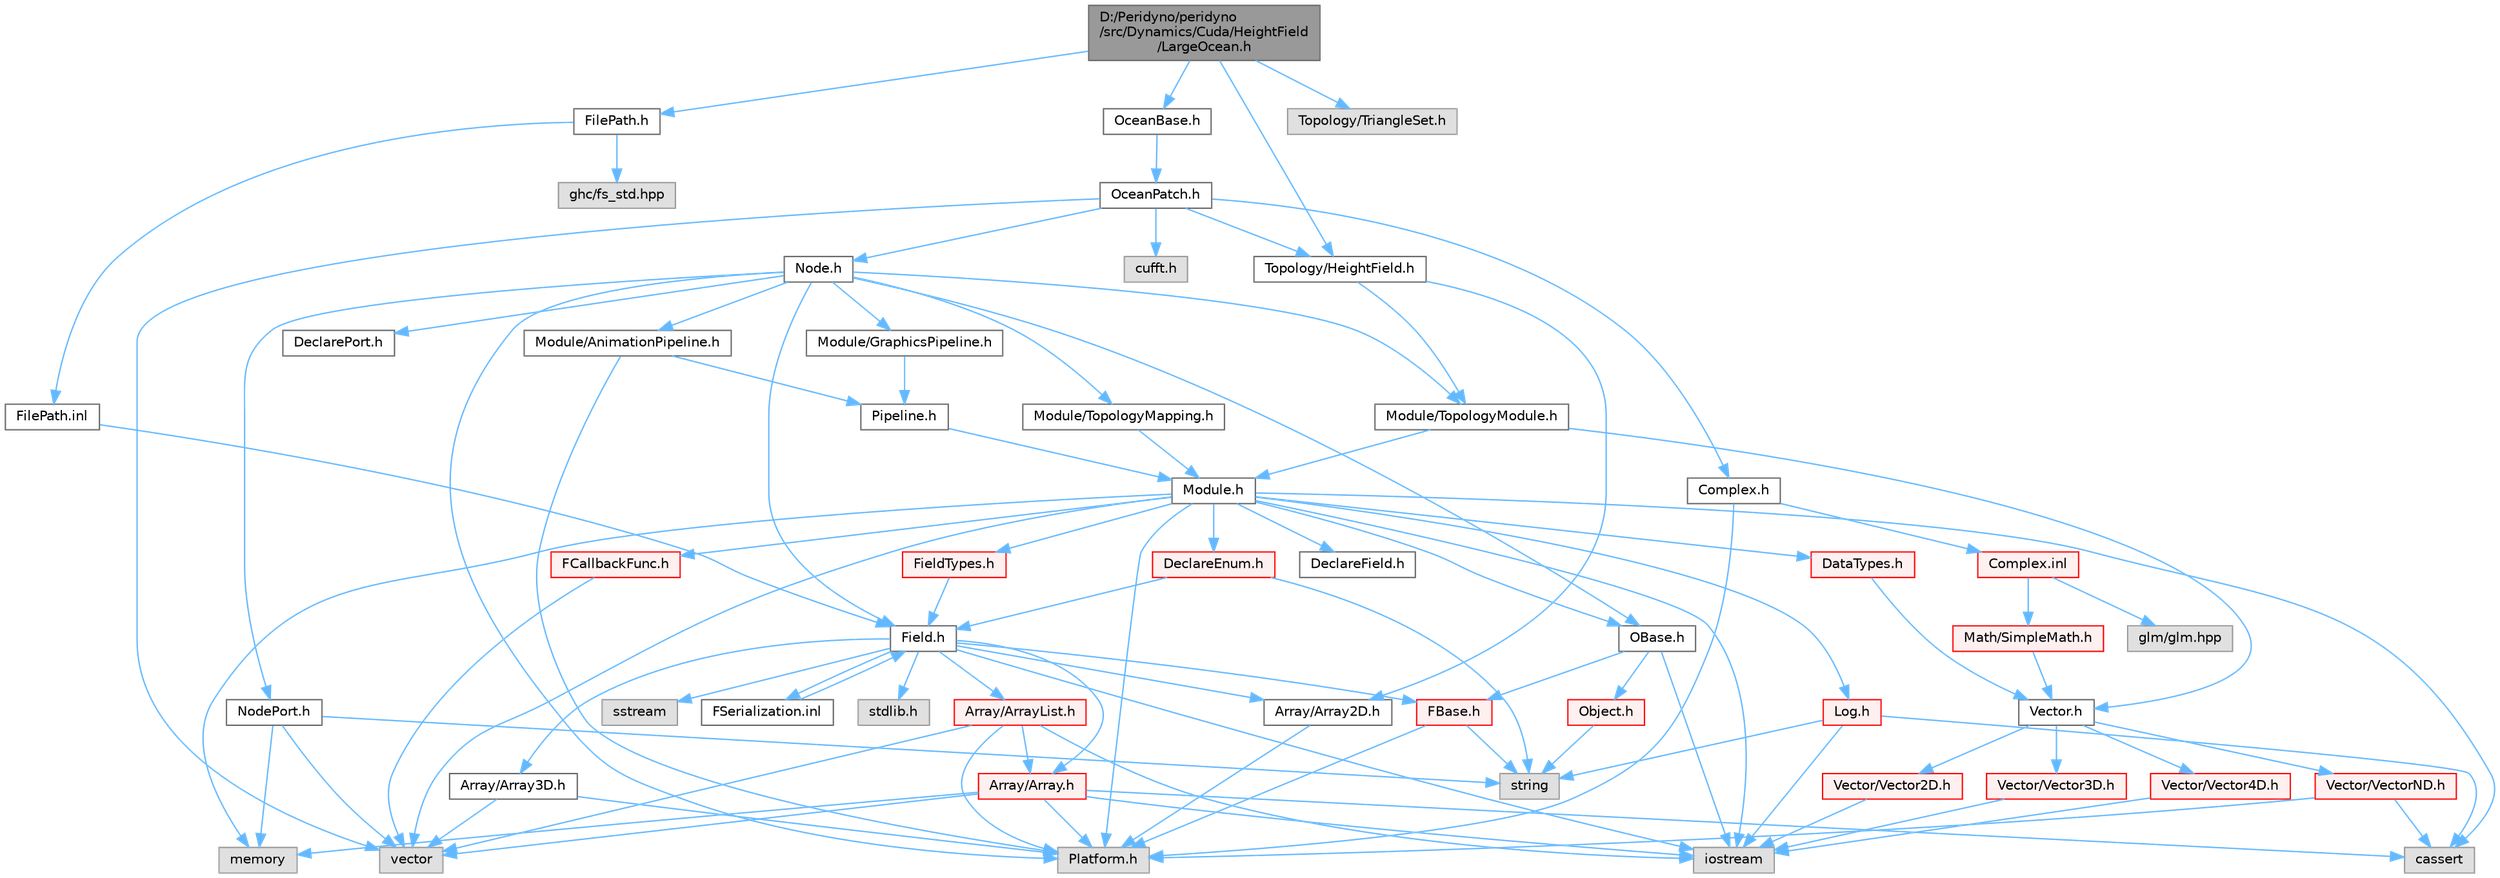 digraph "D:/Peridyno/peridyno/src/Dynamics/Cuda/HeightField/LargeOcean.h"
{
 // LATEX_PDF_SIZE
  bgcolor="transparent";
  edge [fontname=Helvetica,fontsize=10,labelfontname=Helvetica,labelfontsize=10];
  node [fontname=Helvetica,fontsize=10,shape=box,height=0.2,width=0.4];
  Node1 [id="Node000001",label="D:/Peridyno/peridyno\l/src/Dynamics/Cuda/HeightField\l/LargeOcean.h",height=0.2,width=0.4,color="gray40", fillcolor="grey60", style="filled", fontcolor="black",tooltip=" "];
  Node1 -> Node2 [id="edge1_Node000001_Node000002",color="steelblue1",style="solid",tooltip=" "];
  Node2 [id="Node000002",label="OceanBase.h",height=0.2,width=0.4,color="grey40", fillcolor="white", style="filled",URL="$_ocean_base_8h.html",tooltip=" "];
  Node2 -> Node3 [id="edge2_Node000002_Node000003",color="steelblue1",style="solid",tooltip=" "];
  Node3 [id="Node000003",label="OceanPatch.h",height=0.2,width=0.4,color="grey40", fillcolor="white", style="filled",URL="$_ocean_patch_8h.html",tooltip=" "];
  Node3 -> Node4 [id="edge3_Node000003_Node000004",color="steelblue1",style="solid",tooltip=" "];
  Node4 [id="Node000004",label="cufft.h",height=0.2,width=0.4,color="grey60", fillcolor="#E0E0E0", style="filled",tooltip=" "];
  Node3 -> Node5 [id="edge4_Node000003_Node000005",color="steelblue1",style="solid",tooltip=" "];
  Node5 [id="Node000005",label="vector",height=0.2,width=0.4,color="grey60", fillcolor="#E0E0E0", style="filled",tooltip=" "];
  Node3 -> Node6 [id="edge5_Node000003_Node000006",color="steelblue1",style="solid",tooltip=" "];
  Node6 [id="Node000006",label="Node.h",height=0.2,width=0.4,color="grey40", fillcolor="white", style="filled",URL="$_node_8h.html",tooltip=" "];
  Node6 -> Node7 [id="edge6_Node000006_Node000007",color="steelblue1",style="solid",tooltip=" "];
  Node7 [id="Node000007",label="OBase.h",height=0.2,width=0.4,color="grey40", fillcolor="white", style="filled",URL="$_o_base_8h.html",tooltip=" "];
  Node7 -> Node8 [id="edge7_Node000007_Node000008",color="steelblue1",style="solid",tooltip=" "];
  Node8 [id="Node000008",label="iostream",height=0.2,width=0.4,color="grey60", fillcolor="#E0E0E0", style="filled",tooltip=" "];
  Node7 -> Node9 [id="edge8_Node000007_Node000009",color="steelblue1",style="solid",tooltip=" "];
  Node9 [id="Node000009",label="FBase.h",height=0.2,width=0.4,color="red", fillcolor="#FFF0F0", style="filled",URL="$_f_base_8h.html",tooltip=" "];
  Node9 -> Node10 [id="edge9_Node000009_Node000010",color="steelblue1",style="solid",tooltip=" "];
  Node10 [id="Node000010",label="Platform.h",height=0.2,width=0.4,color="grey60", fillcolor="#E0E0E0", style="filled",tooltip=" "];
  Node9 -> Node13 [id="edge10_Node000009_Node000013",color="steelblue1",style="solid",tooltip=" "];
  Node13 [id="Node000013",label="string",height=0.2,width=0.4,color="grey60", fillcolor="#E0E0E0", style="filled",tooltip=" "];
  Node7 -> Node16 [id="edge11_Node000007_Node000016",color="steelblue1",style="solid",tooltip=" "];
  Node16 [id="Node000016",label="Object.h",height=0.2,width=0.4,color="red", fillcolor="#FFF0F0", style="filled",URL="$_object_8h.html",tooltip=" "];
  Node16 -> Node13 [id="edge12_Node000016_Node000013",color="steelblue1",style="solid",tooltip=" "];
  Node6 -> Node19 [id="edge13_Node000006_Node000019",color="steelblue1",style="solid",tooltip=" "];
  Node19 [id="Node000019",label="Field.h",height=0.2,width=0.4,color="grey40", fillcolor="white", style="filled",URL="$_field_8h.html",tooltip=" "];
  Node19 -> Node8 [id="edge14_Node000019_Node000008",color="steelblue1",style="solid",tooltip=" "];
  Node19 -> Node20 [id="edge15_Node000019_Node000020",color="steelblue1",style="solid",tooltip=" "];
  Node20 [id="Node000020",label="stdlib.h",height=0.2,width=0.4,color="grey60", fillcolor="#E0E0E0", style="filled",tooltip=" "];
  Node19 -> Node21 [id="edge16_Node000019_Node000021",color="steelblue1",style="solid",tooltip=" "];
  Node21 [id="Node000021",label="sstream",height=0.2,width=0.4,color="grey60", fillcolor="#E0E0E0", style="filled",tooltip=" "];
  Node19 -> Node9 [id="edge17_Node000019_Node000009",color="steelblue1",style="solid",tooltip=" "];
  Node19 -> Node22 [id="edge18_Node000019_Node000022",color="steelblue1",style="solid",tooltip=" "];
  Node22 [id="Node000022",label="Array/Array.h",height=0.2,width=0.4,color="red", fillcolor="#FFF0F0", style="filled",URL="$_array_8h.html",tooltip=" "];
  Node22 -> Node10 [id="edge19_Node000022_Node000010",color="steelblue1",style="solid",tooltip=" "];
  Node22 -> Node23 [id="edge20_Node000022_Node000023",color="steelblue1",style="solid",tooltip=" "];
  Node23 [id="Node000023",label="cassert",height=0.2,width=0.4,color="grey60", fillcolor="#E0E0E0", style="filled",tooltip=" "];
  Node22 -> Node5 [id="edge21_Node000022_Node000005",color="steelblue1",style="solid",tooltip=" "];
  Node22 -> Node8 [id="edge22_Node000022_Node000008",color="steelblue1",style="solid",tooltip=" "];
  Node22 -> Node25 [id="edge23_Node000022_Node000025",color="steelblue1",style="solid",tooltip=" "];
  Node25 [id="Node000025",label="memory",height=0.2,width=0.4,color="grey60", fillcolor="#E0E0E0", style="filled",tooltip=" "];
  Node19 -> Node27 [id="edge24_Node000019_Node000027",color="steelblue1",style="solid",tooltip=" "];
  Node27 [id="Node000027",label="Array/Array2D.h",height=0.2,width=0.4,color="grey40", fillcolor="white", style="filled",URL="$_array2_d_8h.html",tooltip=" "];
  Node27 -> Node10 [id="edge25_Node000027_Node000010",color="steelblue1",style="solid",tooltip=" "];
  Node19 -> Node28 [id="edge26_Node000019_Node000028",color="steelblue1",style="solid",tooltip=" "];
  Node28 [id="Node000028",label="Array/Array3D.h",height=0.2,width=0.4,color="grey40", fillcolor="white", style="filled",URL="$_array3_d_8h.html",tooltip=" "];
  Node28 -> Node10 [id="edge27_Node000028_Node000010",color="steelblue1",style="solid",tooltip=" "];
  Node28 -> Node5 [id="edge28_Node000028_Node000005",color="steelblue1",style="solid",tooltip=" "];
  Node19 -> Node29 [id="edge29_Node000019_Node000029",color="steelblue1",style="solid",tooltip=" "];
  Node29 [id="Node000029",label="Array/ArrayList.h",height=0.2,width=0.4,color="red", fillcolor="#FFF0F0", style="filled",URL="$_array_list_8h.html",tooltip=" "];
  Node29 -> Node5 [id="edge30_Node000029_Node000005",color="steelblue1",style="solid",tooltip=" "];
  Node29 -> Node8 [id="edge31_Node000029_Node000008",color="steelblue1",style="solid",tooltip=" "];
  Node29 -> Node10 [id="edge32_Node000029_Node000010",color="steelblue1",style="solid",tooltip=" "];
  Node29 -> Node22 [id="edge33_Node000029_Node000022",color="steelblue1",style="solid",tooltip=" "];
  Node19 -> Node70 [id="edge34_Node000019_Node000070",color="steelblue1",style="solid",tooltip=" "];
  Node70 [id="Node000070",label="FSerialization.inl",height=0.2,width=0.4,color="grey40", fillcolor="white", style="filled",URL="$_f_serialization_8inl.html",tooltip=" "];
  Node70 -> Node19 [id="edge35_Node000070_Node000019",color="steelblue1",style="solid",tooltip=" "];
  Node6 -> Node10 [id="edge36_Node000006_Node000010",color="steelblue1",style="solid",tooltip=" "];
  Node6 -> Node71 [id="edge37_Node000006_Node000071",color="steelblue1",style="solid",tooltip=" "];
  Node71 [id="Node000071",label="DeclarePort.h",height=0.2,width=0.4,color="grey40", fillcolor="white", style="filled",URL="$_declare_port_8h.html",tooltip=" "];
  Node6 -> Node72 [id="edge38_Node000006_Node000072",color="steelblue1",style="solid",tooltip=" "];
  Node72 [id="Node000072",label="NodePort.h",height=0.2,width=0.4,color="grey40", fillcolor="white", style="filled",URL="$_node_port_8h.html",tooltip=" "];
  Node72 -> Node13 [id="edge39_Node000072_Node000013",color="steelblue1",style="solid",tooltip=" "];
  Node72 -> Node5 [id="edge40_Node000072_Node000005",color="steelblue1",style="solid",tooltip=" "];
  Node72 -> Node25 [id="edge41_Node000072_Node000025",color="steelblue1",style="solid",tooltip=" "];
  Node6 -> Node73 [id="edge42_Node000006_Node000073",color="steelblue1",style="solid",tooltip=" "];
  Node73 [id="Node000073",label="Module/TopologyModule.h",height=0.2,width=0.4,color="grey40", fillcolor="white", style="filled",URL="$_topology_module_8h.html",tooltip=" "];
  Node73 -> Node34 [id="edge43_Node000073_Node000034",color="steelblue1",style="solid",tooltip=" "];
  Node34 [id="Node000034",label="Vector.h",height=0.2,width=0.4,color="grey40", fillcolor="white", style="filled",URL="$_vector_8h.html",tooltip=" "];
  Node34 -> Node35 [id="edge44_Node000034_Node000035",color="steelblue1",style="solid",tooltip=" "];
  Node35 [id="Node000035",label="Vector/Vector2D.h",height=0.2,width=0.4,color="red", fillcolor="#FFF0F0", style="filled",URL="$_vector2_d_8h.html",tooltip=" "];
  Node35 -> Node8 [id="edge45_Node000035_Node000008",color="steelblue1",style="solid",tooltip=" "];
  Node34 -> Node41 [id="edge46_Node000034_Node000041",color="steelblue1",style="solid",tooltip=" "];
  Node41 [id="Node000041",label="Vector/Vector3D.h",height=0.2,width=0.4,color="red", fillcolor="#FFF0F0", style="filled",URL="$_vector3_d_8h.html",tooltip=" "];
  Node41 -> Node8 [id="edge47_Node000041_Node000008",color="steelblue1",style="solid",tooltip=" "];
  Node34 -> Node44 [id="edge48_Node000034_Node000044",color="steelblue1",style="solid",tooltip=" "];
  Node44 [id="Node000044",label="Vector/Vector4D.h",height=0.2,width=0.4,color="red", fillcolor="#FFF0F0", style="filled",URL="$_vector4_d_8h.html",tooltip=" "];
  Node44 -> Node8 [id="edge49_Node000044_Node000008",color="steelblue1",style="solid",tooltip=" "];
  Node34 -> Node47 [id="edge50_Node000034_Node000047",color="steelblue1",style="solid",tooltip=" "];
  Node47 [id="Node000047",label="Vector/VectorND.h",height=0.2,width=0.4,color="red", fillcolor="#FFF0F0", style="filled",URL="$_vector_n_d_8h.html",tooltip=" "];
  Node47 -> Node23 [id="edge51_Node000047_Node000023",color="steelblue1",style="solid",tooltip=" "];
  Node47 -> Node10 [id="edge52_Node000047_Node000010",color="steelblue1",style="solid",tooltip=" "];
  Node73 -> Node74 [id="edge53_Node000073_Node000074",color="steelblue1",style="solid",tooltip=" "];
  Node74 [id="Node000074",label="Module.h",height=0.2,width=0.4,color="grey40", fillcolor="white", style="filled",URL="$_module_8h.html",tooltip=" "];
  Node74 -> Node10 [id="edge54_Node000074_Node000010",color="steelblue1",style="solid",tooltip=" "];
  Node74 -> Node25 [id="edge55_Node000074_Node000025",color="steelblue1",style="solid",tooltip=" "];
  Node74 -> Node5 [id="edge56_Node000074_Node000005",color="steelblue1",style="solid",tooltip=" "];
  Node74 -> Node23 [id="edge57_Node000074_Node000023",color="steelblue1",style="solid",tooltip=" "];
  Node74 -> Node8 [id="edge58_Node000074_Node000008",color="steelblue1",style="solid",tooltip=" "];
  Node74 -> Node7 [id="edge59_Node000074_Node000007",color="steelblue1",style="solid",tooltip=" "];
  Node74 -> Node75 [id="edge60_Node000074_Node000075",color="steelblue1",style="solid",tooltip=" "];
  Node75 [id="Node000075",label="Log.h",height=0.2,width=0.4,color="red", fillcolor="#FFF0F0", style="filled",URL="$_log_8h.html",tooltip=" "];
  Node75 -> Node13 [id="edge61_Node000075_Node000013",color="steelblue1",style="solid",tooltip=" "];
  Node75 -> Node8 [id="edge62_Node000075_Node000008",color="steelblue1",style="solid",tooltip=" "];
  Node75 -> Node23 [id="edge63_Node000075_Node000023",color="steelblue1",style="solid",tooltip=" "];
  Node74 -> Node84 [id="edge64_Node000074_Node000084",color="steelblue1",style="solid",tooltip=" "];
  Node84 [id="Node000084",label="DataTypes.h",height=0.2,width=0.4,color="red", fillcolor="#FFF0F0", style="filled",URL="$_data_types_8h.html",tooltip=" "];
  Node84 -> Node34 [id="edge65_Node000084_Node000034",color="steelblue1",style="solid",tooltip=" "];
  Node74 -> Node89 [id="edge66_Node000074_Node000089",color="steelblue1",style="solid",tooltip=" "];
  Node89 [id="Node000089",label="DeclareEnum.h",height=0.2,width=0.4,color="red", fillcolor="#FFF0F0", style="filled",URL="$_declare_enum_8h.html",tooltip=" "];
  Node89 -> Node13 [id="edge67_Node000089_Node000013",color="steelblue1",style="solid",tooltip=" "];
  Node89 -> Node19 [id="edge68_Node000089_Node000019",color="steelblue1",style="solid",tooltip=" "];
  Node74 -> Node90 [id="edge69_Node000074_Node000090",color="steelblue1",style="solid",tooltip=" "];
  Node90 [id="Node000090",label="DeclareField.h",height=0.2,width=0.4,color="grey40", fillcolor="white", style="filled",URL="$_declare_field_8h.html",tooltip=" "];
  Node74 -> Node91 [id="edge70_Node000074_Node000091",color="steelblue1",style="solid",tooltip=" "];
  Node91 [id="Node000091",label="FCallbackFunc.h",height=0.2,width=0.4,color="red", fillcolor="#FFF0F0", style="filled",URL="$_f_callback_func_8h.html",tooltip=" "];
  Node91 -> Node5 [id="edge71_Node000091_Node000005",color="steelblue1",style="solid",tooltip=" "];
  Node74 -> Node92 [id="edge72_Node000074_Node000092",color="steelblue1",style="solid",tooltip=" "];
  Node92 [id="Node000092",label="FieldTypes.h",height=0.2,width=0.4,color="red", fillcolor="#FFF0F0", style="filled",URL="$_field_types_8h.html",tooltip=" "];
  Node92 -> Node19 [id="edge73_Node000092_Node000019",color="steelblue1",style="solid",tooltip=" "];
  Node6 -> Node94 [id="edge74_Node000006_Node000094",color="steelblue1",style="solid",tooltip=" "];
  Node94 [id="Node000094",label="Module/TopologyMapping.h",height=0.2,width=0.4,color="grey40", fillcolor="white", style="filled",URL="$_topology_mapping_8h.html",tooltip=" "];
  Node94 -> Node74 [id="edge75_Node000094_Node000074",color="steelblue1",style="solid",tooltip=" "];
  Node6 -> Node95 [id="edge76_Node000006_Node000095",color="steelblue1",style="solid",tooltip=" "];
  Node95 [id="Node000095",label="Module/AnimationPipeline.h",height=0.2,width=0.4,color="grey40", fillcolor="white", style="filled",URL="$_animation_pipeline_8h.html",tooltip=" "];
  Node95 -> Node96 [id="edge77_Node000095_Node000096",color="steelblue1",style="solid",tooltip=" "];
  Node96 [id="Node000096",label="Pipeline.h",height=0.2,width=0.4,color="grey40", fillcolor="white", style="filled",URL="$_pipeline_8h.html",tooltip=" "];
  Node96 -> Node74 [id="edge78_Node000096_Node000074",color="steelblue1",style="solid",tooltip=" "];
  Node95 -> Node10 [id="edge79_Node000095_Node000010",color="steelblue1",style="solid",tooltip=" "];
  Node6 -> Node97 [id="edge80_Node000006_Node000097",color="steelblue1",style="solid",tooltip=" "];
  Node97 [id="Node000097",label="Module/GraphicsPipeline.h",height=0.2,width=0.4,color="grey40", fillcolor="white", style="filled",URL="$_graphics_pipeline_8h.html",tooltip=" "];
  Node97 -> Node96 [id="edge81_Node000097_Node000096",color="steelblue1",style="solid",tooltip=" "];
  Node3 -> Node98 [id="edge82_Node000003_Node000098",color="steelblue1",style="solid",tooltip=" "];
  Node98 [id="Node000098",label="Complex.h",height=0.2,width=0.4,color="grey40", fillcolor="white", style="filled",URL="$_complex_8h.html",tooltip=" "];
  Node98 -> Node10 [id="edge83_Node000098_Node000010",color="steelblue1",style="solid",tooltip=" "];
  Node98 -> Node99 [id="edge84_Node000098_Node000099",color="steelblue1",style="solid",tooltip=" "];
  Node99 [id="Node000099",label="Complex.inl",height=0.2,width=0.4,color="red", fillcolor="#FFF0F0", style="filled",URL="$_complex_8inl.html",tooltip=" "];
  Node99 -> Node33 [id="edge85_Node000099_Node000033",color="steelblue1",style="solid",tooltip=" "];
  Node33 [id="Node000033",label="Math/SimpleMath.h",height=0.2,width=0.4,color="red", fillcolor="#FFF0F0", style="filled",URL="$_simple_math_8h.html",tooltip=" "];
  Node33 -> Node34 [id="edge86_Node000033_Node000034",color="steelblue1",style="solid",tooltip=" "];
  Node99 -> Node69 [id="edge87_Node000099_Node000069",color="steelblue1",style="solid",tooltip=" "];
  Node69 [id="Node000069",label="glm/glm.hpp",height=0.2,width=0.4,color="grey60", fillcolor="#E0E0E0", style="filled",tooltip=" "];
  Node3 -> Node104 [id="edge88_Node000003_Node000104",color="steelblue1",style="solid",tooltip=" "];
  Node104 [id="Node000104",label="Topology/HeightField.h",height=0.2,width=0.4,color="grey40", fillcolor="white", style="filled",URL="$_height_field_8h.html",tooltip=" "];
  Node104 -> Node73 [id="edge89_Node000104_Node000073",color="steelblue1",style="solid",tooltip=" "];
  Node104 -> Node27 [id="edge90_Node000104_Node000027",color="steelblue1",style="solid",tooltip=" "];
  Node1 -> Node105 [id="edge91_Node000001_Node000105",color="steelblue1",style="solid",tooltip=" "];
  Node105 [id="Node000105",label="FilePath.h",height=0.2,width=0.4,color="grey40", fillcolor="white", style="filled",URL="$_file_path_8h.html",tooltip=" "];
  Node105 -> Node106 [id="edge92_Node000105_Node000106",color="steelblue1",style="solid",tooltip=" "];
  Node106 [id="Node000106",label="ghc/fs_std.hpp",height=0.2,width=0.4,color="grey60", fillcolor="#E0E0E0", style="filled",tooltip=" "];
  Node105 -> Node107 [id="edge93_Node000105_Node000107",color="steelblue1",style="solid",tooltip=" "];
  Node107 [id="Node000107",label="FilePath.inl",height=0.2,width=0.4,color="grey40", fillcolor="white", style="filled",URL="$_file_path_8inl.html",tooltip=" "];
  Node107 -> Node19 [id="edge94_Node000107_Node000019",color="steelblue1",style="solid",tooltip=" "];
  Node1 -> Node108 [id="edge95_Node000001_Node000108",color="steelblue1",style="solid",tooltip=" "];
  Node108 [id="Node000108",label="Topology/TriangleSet.h",height=0.2,width=0.4,color="grey60", fillcolor="#E0E0E0", style="filled",tooltip=" "];
  Node1 -> Node104 [id="edge96_Node000001_Node000104",color="steelblue1",style="solid",tooltip=" "];
}
